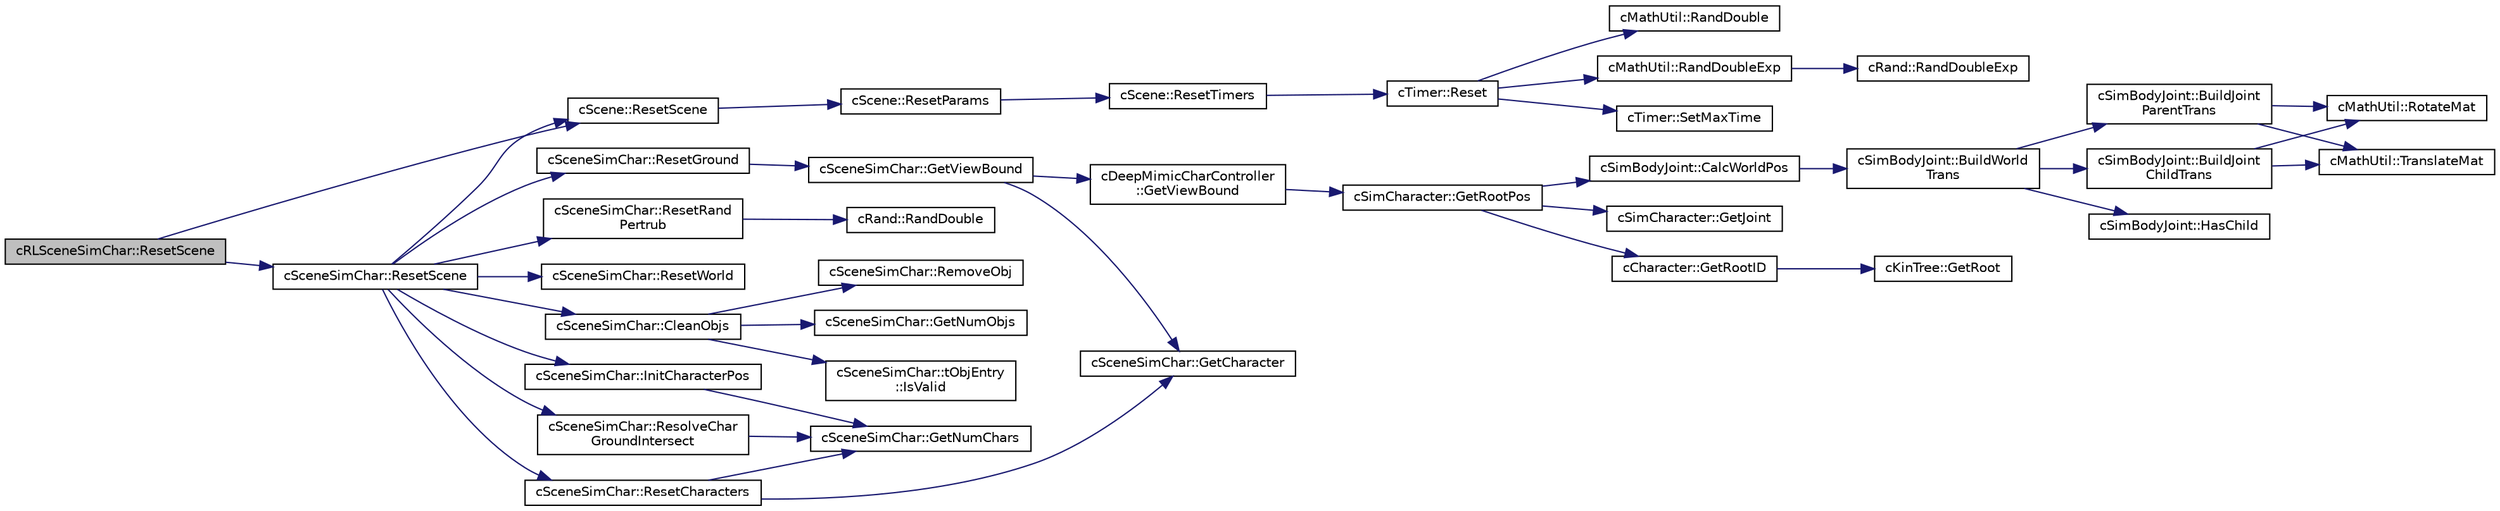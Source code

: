 digraph "cRLSceneSimChar::ResetScene"
{
 // LATEX_PDF_SIZE
  edge [fontname="Helvetica",fontsize="10",labelfontname="Helvetica",labelfontsize="10"];
  node [fontname="Helvetica",fontsize="10",shape=record];
  rankdir="LR";
  Node1 [label="cRLSceneSimChar::ResetScene",height=0.2,width=0.4,color="black", fillcolor="grey75", style="filled", fontcolor="black",tooltip=" "];
  Node1 -> Node2 [color="midnightblue",fontsize="10",style="solid",fontname="Helvetica"];
  Node2 [label="cScene::ResetScene",height=0.2,width=0.4,color="black", fillcolor="white", style="filled",URL="$classc_scene.html#a77af1acfd382a6e3d668360eae38889e",tooltip=" "];
  Node2 -> Node3 [color="midnightblue",fontsize="10",style="solid",fontname="Helvetica"];
  Node3 [label="cScene::ResetParams",height=0.2,width=0.4,color="black", fillcolor="white", style="filled",URL="$classc_scene.html#a415e870aeb165035c4e226807d2ad5a4",tooltip=" "];
  Node3 -> Node4 [color="midnightblue",fontsize="10",style="solid",fontname="Helvetica"];
  Node4 [label="cScene::ResetTimers",height=0.2,width=0.4,color="black", fillcolor="white", style="filled",URL="$classc_scene.html#ad3519d6ec80933c165a3eeaec926a117",tooltip=" "];
  Node4 -> Node5 [color="midnightblue",fontsize="10",style="solid",fontname="Helvetica"];
  Node5 [label="cTimer::Reset",height=0.2,width=0.4,color="black", fillcolor="white", style="filled",URL="$classc_timer.html#ad1099bd7febb32a85da1273881d2326d",tooltip=" "];
  Node5 -> Node6 [color="midnightblue",fontsize="10",style="solid",fontname="Helvetica"];
  Node6 [label="cMathUtil::RandDouble",height=0.2,width=0.4,color="black", fillcolor="white", style="filled",URL="$classc_math_util.html#a8f3607d8952c00d36141494961f8691e",tooltip=" "];
  Node5 -> Node7 [color="midnightblue",fontsize="10",style="solid",fontname="Helvetica"];
  Node7 [label="cMathUtil::RandDoubleExp",height=0.2,width=0.4,color="black", fillcolor="white", style="filled",URL="$classc_math_util.html#a0750363044514fd5f6951c05f533067b",tooltip=" "];
  Node7 -> Node8 [color="midnightblue",fontsize="10",style="solid",fontname="Helvetica"];
  Node8 [label="cRand::RandDoubleExp",height=0.2,width=0.4,color="black", fillcolor="white", style="filled",URL="$classc_rand.html#a22bfd19e9f9233e08955c9e2ab47ba38",tooltip=" "];
  Node5 -> Node9 [color="midnightblue",fontsize="10",style="solid",fontname="Helvetica"];
  Node9 [label="cTimer::SetMaxTime",height=0.2,width=0.4,color="black", fillcolor="white", style="filled",URL="$classc_timer.html#a809813de40643bdcd8eeb5b4166934f0",tooltip=" "];
  Node1 -> Node10 [color="midnightblue",fontsize="10",style="solid",fontname="Helvetica"];
  Node10 [label="cSceneSimChar::ResetScene",height=0.2,width=0.4,color="black", fillcolor="white", style="filled",URL="$classc_scene_sim_char.html#acf9c324c59e20fce077e26020ddc708e",tooltip=" "];
  Node10 -> Node11 [color="midnightblue",fontsize="10",style="solid",fontname="Helvetica"];
  Node11 [label="cSceneSimChar::CleanObjs",height=0.2,width=0.4,color="black", fillcolor="white", style="filled",URL="$classc_scene_sim_char.html#a60f23d895943fc72a39f5bb578829e08",tooltip=" "];
  Node11 -> Node12 [color="midnightblue",fontsize="10",style="solid",fontname="Helvetica"];
  Node12 [label="cSceneSimChar::GetNumObjs",height=0.2,width=0.4,color="black", fillcolor="white", style="filled",URL="$classc_scene_sim_char.html#a8de40d5e88236e9578211114e7974dd2",tooltip=" "];
  Node11 -> Node13 [color="midnightblue",fontsize="10",style="solid",fontname="Helvetica"];
  Node13 [label="cSceneSimChar::tObjEntry\l::IsValid",height=0.2,width=0.4,color="black", fillcolor="white", style="filled",URL="$structc_scene_sim_char_1_1t_obj_entry.html#a256892d436cb1be224fb0c9d05f74649",tooltip=" "];
  Node11 -> Node14 [color="midnightblue",fontsize="10",style="solid",fontname="Helvetica"];
  Node14 [label="cSceneSimChar::RemoveObj",height=0.2,width=0.4,color="black", fillcolor="white", style="filled",URL="$classc_scene_sim_char.html#ada8425f75ad2136eae0e2944b98a5567",tooltip=" "];
  Node10 -> Node15 [color="midnightblue",fontsize="10",style="solid",fontname="Helvetica"];
  Node15 [label="cSceneSimChar::InitCharacterPos",height=0.2,width=0.4,color="black", fillcolor="white", style="filled",URL="$classc_scene_sim_char.html#ae86ed8f3e2cab9f4e166c7ca2419649c",tooltip=" "];
  Node15 -> Node16 [color="midnightblue",fontsize="10",style="solid",fontname="Helvetica"];
  Node16 [label="cSceneSimChar::GetNumChars",height=0.2,width=0.4,color="black", fillcolor="white", style="filled",URL="$classc_scene_sim_char.html#a3eeb4526ae6be6a4577ca0da097e46b6",tooltip=" "];
  Node10 -> Node17 [color="midnightblue",fontsize="10",style="solid",fontname="Helvetica"];
  Node17 [label="cSceneSimChar::ResetCharacters",height=0.2,width=0.4,color="black", fillcolor="white", style="filled",URL="$classc_scene_sim_char.html#ac8aaf2bc1ae94421b136d6adc08a5e79",tooltip=" "];
  Node17 -> Node18 [color="midnightblue",fontsize="10",style="solid",fontname="Helvetica"];
  Node18 [label="cSceneSimChar::GetCharacter",height=0.2,width=0.4,color="black", fillcolor="white", style="filled",URL="$classc_scene_sim_char.html#a2136e0afb9518886b1ac13ecec3582c7",tooltip=" "];
  Node17 -> Node16 [color="midnightblue",fontsize="10",style="solid",fontname="Helvetica"];
  Node10 -> Node19 [color="midnightblue",fontsize="10",style="solid",fontname="Helvetica"];
  Node19 [label="cSceneSimChar::ResetGround",height=0.2,width=0.4,color="black", fillcolor="white", style="filled",URL="$classc_scene_sim_char.html#a8e798cd69e238840eaa810c7ada70211",tooltip=" "];
  Node19 -> Node20 [color="midnightblue",fontsize="10",style="solid",fontname="Helvetica"];
  Node20 [label="cSceneSimChar::GetViewBound",height=0.2,width=0.4,color="black", fillcolor="white", style="filled",URL="$classc_scene_sim_char.html#a37bb4057942322918f8f1a3525e6fa0c",tooltip=" "];
  Node20 -> Node18 [color="midnightblue",fontsize="10",style="solid",fontname="Helvetica"];
  Node20 -> Node21 [color="midnightblue",fontsize="10",style="solid",fontname="Helvetica"];
  Node21 [label="cDeepMimicCharController\l::GetViewBound",height=0.2,width=0.4,color="black", fillcolor="white", style="filled",URL="$classc_deep_mimic_char_controller.html#a5d58de9124adda327251d44de5fd71db",tooltip=" "];
  Node21 -> Node22 [color="midnightblue",fontsize="10",style="solid",fontname="Helvetica"];
  Node22 [label="cSimCharacter::GetRootPos",height=0.2,width=0.4,color="black", fillcolor="white", style="filled",URL="$classc_sim_character.html#a546a3ce5d658ff704e9c3ca855a7e695",tooltip=" "];
  Node22 -> Node23 [color="midnightblue",fontsize="10",style="solid",fontname="Helvetica"];
  Node23 [label="cSimBodyJoint::CalcWorldPos",height=0.2,width=0.4,color="black", fillcolor="white", style="filled",URL="$classc_sim_body_joint.html#a24f75e09a36dd752f54298923b202da7",tooltip=" "];
  Node23 -> Node24 [color="midnightblue",fontsize="10",style="solid",fontname="Helvetica"];
  Node24 [label="cSimBodyJoint::BuildWorld\lTrans",height=0.2,width=0.4,color="black", fillcolor="white", style="filled",URL="$classc_sim_body_joint.html#a033253d748efec2cf6f261ea994a6a62",tooltip=" "];
  Node24 -> Node25 [color="midnightblue",fontsize="10",style="solid",fontname="Helvetica"];
  Node25 [label="cSimBodyJoint::BuildJoint\lChildTrans",height=0.2,width=0.4,color="black", fillcolor="white", style="filled",URL="$classc_sim_body_joint.html#a6f59339830fb1d763a78736818c23ac3",tooltip=" "];
  Node25 -> Node26 [color="midnightblue",fontsize="10",style="solid",fontname="Helvetica"];
  Node26 [label="cMathUtil::RotateMat",height=0.2,width=0.4,color="black", fillcolor="white", style="filled",URL="$classc_math_util.html#a551bc548582ac0db39df5a58feca1f0a",tooltip=" "];
  Node25 -> Node27 [color="midnightblue",fontsize="10",style="solid",fontname="Helvetica"];
  Node27 [label="cMathUtil::TranslateMat",height=0.2,width=0.4,color="black", fillcolor="white", style="filled",URL="$classc_math_util.html#a5550ed48f8beaccbf6827db839ccf542",tooltip=" "];
  Node24 -> Node28 [color="midnightblue",fontsize="10",style="solid",fontname="Helvetica"];
  Node28 [label="cSimBodyJoint::BuildJoint\lParentTrans",height=0.2,width=0.4,color="black", fillcolor="white", style="filled",URL="$classc_sim_body_joint.html#a996f4f4502700fa03bdc896abdee1fe4",tooltip=" "];
  Node28 -> Node26 [color="midnightblue",fontsize="10",style="solid",fontname="Helvetica"];
  Node28 -> Node27 [color="midnightblue",fontsize="10",style="solid",fontname="Helvetica"];
  Node24 -> Node29 [color="midnightblue",fontsize="10",style="solid",fontname="Helvetica"];
  Node29 [label="cSimBodyJoint::HasChild",height=0.2,width=0.4,color="black", fillcolor="white", style="filled",URL="$classc_sim_body_joint.html#a564687afb4acbb768a334263b37720d8",tooltip=" "];
  Node22 -> Node30 [color="midnightblue",fontsize="10",style="solid",fontname="Helvetica"];
  Node30 [label="cSimCharacter::GetJoint",height=0.2,width=0.4,color="black", fillcolor="white", style="filled",URL="$classc_sim_character.html#aa0a30cfb05967fad8b59dd9adfa6f23a",tooltip=" "];
  Node22 -> Node31 [color="midnightblue",fontsize="10",style="solid",fontname="Helvetica"];
  Node31 [label="cCharacter::GetRootID",height=0.2,width=0.4,color="black", fillcolor="white", style="filled",URL="$classc_character.html#a07649022cce07611b977b355f14d489f",tooltip=" "];
  Node31 -> Node32 [color="midnightblue",fontsize="10",style="solid",fontname="Helvetica"];
  Node32 [label="cKinTree::GetRoot",height=0.2,width=0.4,color="black", fillcolor="white", style="filled",URL="$classc_kin_tree.html#a81b9799b03d32762ac820eb0886f369c",tooltip=" "];
  Node10 -> Node33 [color="midnightblue",fontsize="10",style="solid",fontname="Helvetica"];
  Node33 [label="cSceneSimChar::ResetRand\lPertrub",height=0.2,width=0.4,color="black", fillcolor="white", style="filled",URL="$classc_scene_sim_char.html#a35149bfe480cd1ec51417b51adc215ec",tooltip=" "];
  Node33 -> Node34 [color="midnightblue",fontsize="10",style="solid",fontname="Helvetica"];
  Node34 [label="cRand::RandDouble",height=0.2,width=0.4,color="black", fillcolor="white", style="filled",URL="$classc_rand.html#a8fba23b9c1b891f924441902c1befcda",tooltip=" "];
  Node10 -> Node2 [color="midnightblue",fontsize="10",style="solid",fontname="Helvetica"];
  Node10 -> Node35 [color="midnightblue",fontsize="10",style="solid",fontname="Helvetica"];
  Node35 [label="cSceneSimChar::ResetWorld",height=0.2,width=0.4,color="black", fillcolor="white", style="filled",URL="$classc_scene_sim_char.html#afa91ca63a48a0b24fee938cdbe5a4bdb",tooltip=" "];
  Node10 -> Node36 [color="midnightblue",fontsize="10",style="solid",fontname="Helvetica"];
  Node36 [label="cSceneSimChar::ResolveChar\lGroundIntersect",height=0.2,width=0.4,color="black", fillcolor="white", style="filled",URL="$classc_scene_sim_char.html#acc56c2d6b60b69a5c1976e45a92940df",tooltip=" "];
  Node36 -> Node16 [color="midnightblue",fontsize="10",style="solid",fontname="Helvetica"];
}

